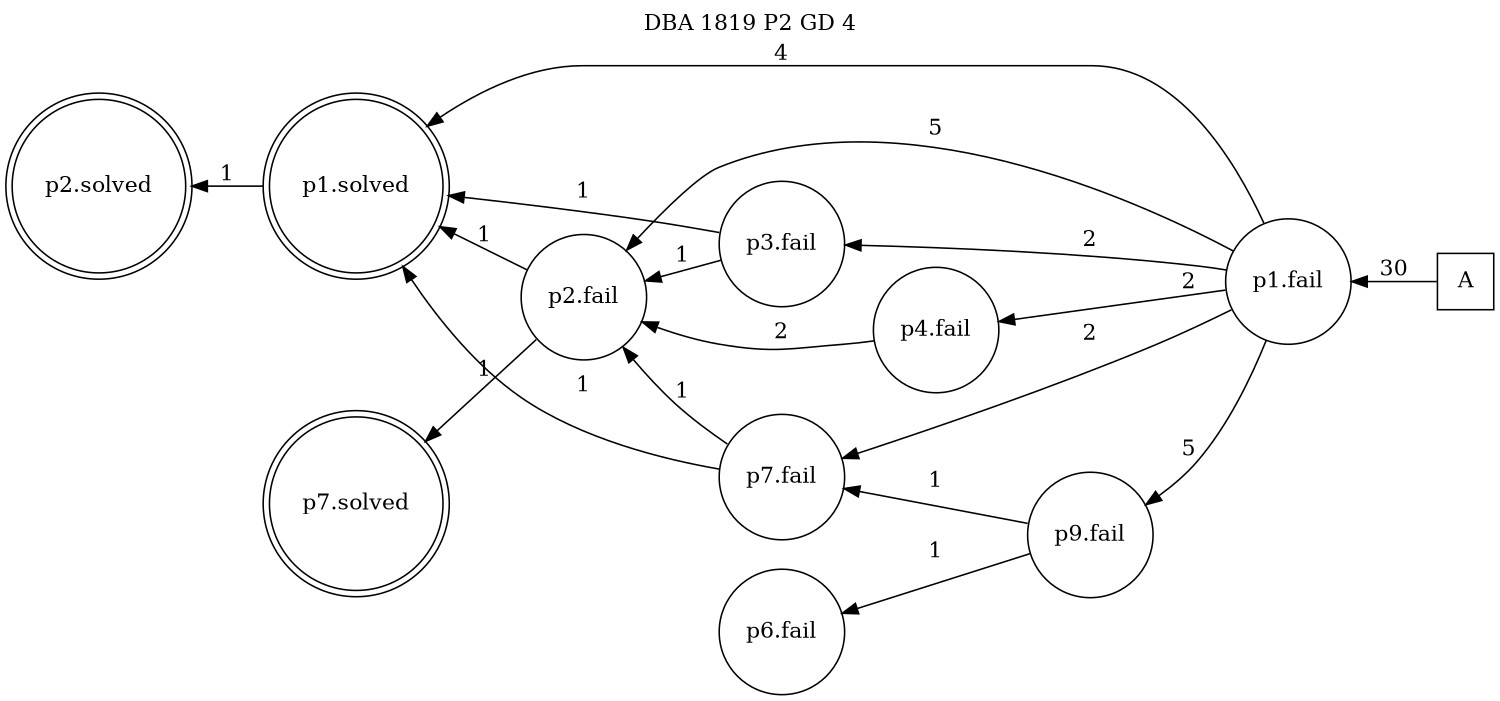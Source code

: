 digraph DBA_1819_P2_GD_4 {
labelloc="tl"
label= " DBA 1819 P2 GD 4 "
rankdir="RL";
graph [ size=" 10 , 10 !"]

"A" [shape="square" label="A"]
"p1.fail" [shape="circle" label="p1.fail"]
"p4.fail" [shape="circle" label="p4.fail"]
"p2.fail" [shape="circle" label="p2.fail"]
"p9.fail" [shape="circle" label="p9.fail"]
"p7.fail" [shape="circle" label="p7.fail"]
"p1.solved" [shape="doublecircle" label="p1.solved"]
"p2.solved" [shape="doublecircle" label="p2.solved"]
"p7.solved" [shape="doublecircle" label="p7.solved"]
"p6.fail" [shape="circle" label="p6.fail"]
"p3.fail" [shape="circle" label="p3.fail"]
"A" -> "p1.fail" [ label=30]
"p1.fail" -> "p4.fail" [ label=2]
"p1.fail" -> "p2.fail" [ label=5]
"p1.fail" -> "p9.fail" [ label=5]
"p1.fail" -> "p7.fail" [ label=2]
"p1.fail" -> "p1.solved" [ label=4]
"p1.fail" -> "p3.fail" [ label=2]
"p4.fail" -> "p2.fail" [ label=2]
"p2.fail" -> "p1.solved" [ label=1]
"p2.fail" -> "p7.solved" [ label=1]
"p9.fail" -> "p7.fail" [ label=1]
"p9.fail" -> "p6.fail" [ label=1]
"p7.fail" -> "p2.fail" [ label=1]
"p7.fail" -> "p1.solved" [ label=1]
"p1.solved" -> "p2.solved" [ label=1]
"p3.fail" -> "p2.fail" [ label=1]
"p3.fail" -> "p1.solved" [ label=1]
}
